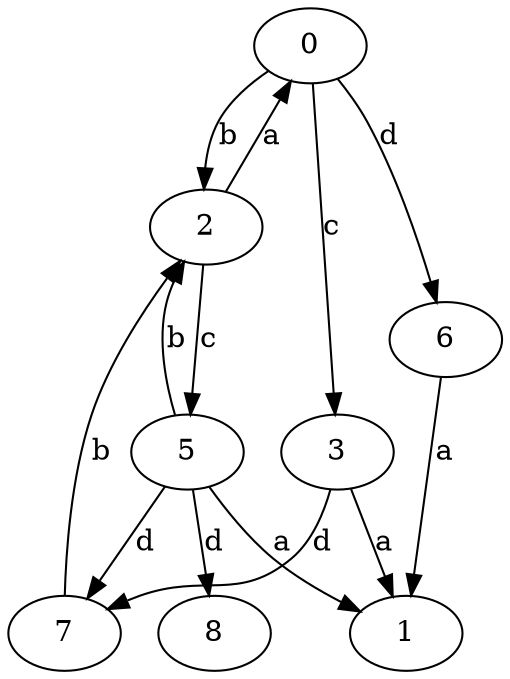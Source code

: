 strict digraph  {
0;
1;
2;
3;
5;
6;
7;
8;
0 -> 2  [label=b];
0 -> 3  [label=c];
0 -> 6  [label=d];
2 -> 0  [label=a];
2 -> 5  [label=c];
3 -> 1  [label=a];
3 -> 7  [label=d];
5 -> 1  [label=a];
5 -> 2  [label=b];
5 -> 7  [label=d];
5 -> 8  [label=d];
6 -> 1  [label=a];
7 -> 2  [label=b];
}
